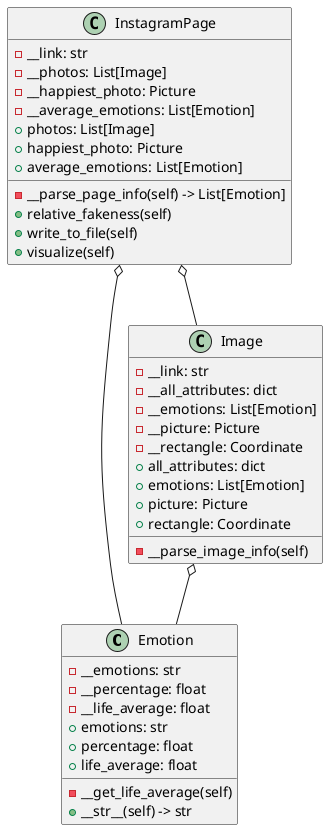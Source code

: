 @startuml
'https://plantuml.com/class-diagram
class Emotion{
- __emotions: str
- __percentage: float
- __life_average: float
+ emotions: str
+ percentage: float
+ life_average: float
- __get_life_average(self)
+ __str__(self) -> str
}
class Image{
- __link: str
- __all_attributes: dict
- __emotions: List[Emotion]
- __picture: Picture
- __rectangle: Coordinate
+ all_attributes: dict
+ emotions: List[Emotion]
+ picture: Picture
+ rectangle: Coordinate
- __parse_image_info(self)
}
class InstagramPage {
- __link: str
- __photos: List[Image]
- __happiest_photo: Picture
- __average_emotions: List[Emotion]
+ photos: List[Image]
+ happiest_photo: Picture
+ average_emotions: List[Emotion]
- __parse_page_info(self) -> List[Emotion]
+ relative_fakeness(self)
+ write_to_file(self)
+ visualize(self)
}
Image o-- Emotion
InstagramPage o-- Emotion
InstagramPage o-- Image

@enduml